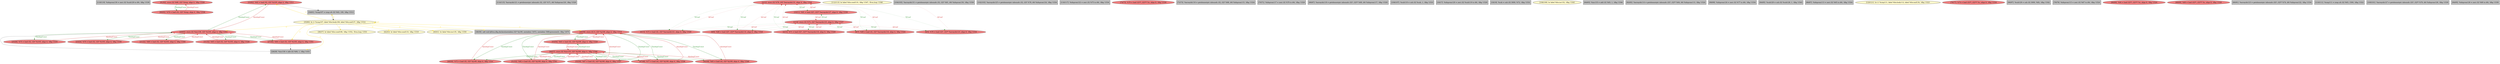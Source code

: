 
digraph G {


node6198 [fillcolor=grey,label="[118/119]  %idxprom130 = zext i32 %sub129 to i64, !dbg !1539",shape=rectangle,style=filled ]
node6197 [fillcolor=lightcoral,label="[91/92]  store i32 %68, i32* %tmp, align 4, !dbg !1528",shape=ellipse,style=filled ]
node6192 [fillcolor=lightcoral,label="[33/62]  %62 = load i32, i32* %i105, align 4, !dbg !1511",shape=ellipse,style=filled ]
node6191 [fillcolor=grey,label="[114/115]  %arrayidx121 = getelementptr inbounds i32, i32* %71, i64 %idxprom120, !dbg !1529",shape=rectangle,style=filled ]
node6190 [fillcolor=grey,label="[38/39]  call void @llvm.dbg.declare(metadata i32* %j109, metadata !1672, metadata !DIExpression()), !dbg !1675",shape=rectangle,style=filled ]
node6189 [fillcolor=lightcoral,label="[3/12]  store i32 %78, i32* %arrayidx131, align 4, !dbg !1544",shape=ellipse,style=filled ]
node6188 [fillcolor=lemonchiffon,label="[112/113]  br label %for.cond110, !dbg !1547, !llvm.loop !1548",shape=ellipse,style=filled ]
node6185 [fillcolor=grey,label="[34/61]  %cmp107 = icmp ult i32 %62, 100, !dbg !1513",shape=rectangle,style=filled ]
node6183 [fillcolor=grey,label="[104/105]  %arrayidx131 = getelementptr inbounds i32, i32* %81, i64 %idxprom130, !dbg !1539",shape=rectangle,style=filled ]
node6182 [fillcolor=lightcoral,label="[53/54]  %63 = load i32, i32* %j109, align 4, !dbg !1520",shape=ellipse,style=filled ]
node6181 [fillcolor=grey,label="[28/29]  %inc136 = add i32 %84, 1, !dbg !1551",shape=rectangle,style=filled ]
node6180 [fillcolor=grey,label="[102/103]  %arrayidx125 = getelementptr inbounds i32, i32* %76, i64 %idxprom124, !dbg !1534",shape=rectangle,style=filled ]
node6179 [fillcolor=lightcoral,label="[10/11]  %81 = load i32*, i32** %arrayidx127, align 8, !dbg !1539",shape=ellipse,style=filled ]
node6196 [fillcolor=grey,label="[116/117]  %idxprom122 = zext i32 %75 to i64, !dbg !1534",shape=rectangle,style=filled ]
node6155 [fillcolor=lightcoral,label="[74/75]  %79 = load i32**, i32*** %c, align 8, !dbg !1539",shape=ellipse,style=filled ]
node6165 [fillcolor=lightcoral,label="[27/30]  %84 = load i32, i32* %i105, align 4, !dbg !1551",shape=ellipse,style=filled ]
node6153 [fillcolor=grey,label="[72/73]  %arrayidx116 = getelementptr inbounds i32, i32* %66, i64 %idxprom115, !dbg !1524",shape=rectangle,style=filled ]
node6171 [fillcolor=lightcoral,label="[51/52]  %82 = load i32, i32* %j109, align 4, !dbg !1541",shape=ellipse,style=filled ]
node6152 [fillcolor=grey,label="[70/71]  %idxprom117 = zext i32 %70 to i64, !dbg !1529",shape=rectangle,style=filled ]
node6150 [fillcolor=lightcoral,label="[44/59]  store i32 0, i32* %j109, align 4, !dbg !1518",shape=ellipse,style=filled ]
node6194 [fillcolor=lemonchiffon,label="[36/37]  br label %for.cond106, !dbg !1552, !llvm.loop !1553",shape=ellipse,style=filled ]
node6146 [fillcolor=grey,label="[66/67]  %arrayidx118 = getelementptr inbounds i32*, i32** %69, i64 %idxprom117, !dbg !1529",shape=rectangle,style=filled ]
node6184 [fillcolor=grey,label="[106/107]  %sub119 = sub i32 %sub, 1, !dbg !1533",shape=rectangle,style=filled ]
node6141 [fillcolor=grey,label="[16/17]  %idxprom120 = zext i32 %sub119 to i64, !dbg !1529",shape=rectangle,style=filled ]
node6142 [fillcolor=grey,label="[18/19]  %sub = sub i32 3000, %72, !dbg !1532",shape=rectangle,style=filled ]
node6186 [fillcolor=lemonchiffon,label="[108/109]  br label %for.inc132, !dbg !1545",shape=ellipse,style=filled ]
node6148 [fillcolor=lightcoral,label="[23/24]  %70 = load i32, i32* %i105, align 4, !dbg !1530",shape=ellipse,style=filled ]
node6144 [fillcolor=grey,label="[64/65]  %inc133 = add i32 %83, 1, !dbg !1546",shape=rectangle,style=filled ]
node6163 [fillcolor=lemonchiffon,label="[42/43]  br label %for.cond110, !dbg !1519",shape=ellipse,style=filled ]
node6140 [fillcolor=lightcoral,label="[0/15]  %73 = load i32, i32* %arrayidx121, align 4, !dbg !1529",shape=ellipse,style=filled ]
node6160 [fillcolor=grey,label="[82/83]  %arrayidx114 = getelementptr inbounds i32*, i32** %64, i64 %idxprom113, !dbg !1524",shape=rectangle,style=filled ]
node6143 [fillcolor=lightcoral,label="[20/63]  store i32 %inc136, i32* %i105, align 4, !dbg !1551",shape=ellipse,style=filled ]
node6154 [fillcolor=lightcoral,label="[8/9]  %66 = load i32*, i32** %arrayidx114, align 8, !dbg !1524",shape=ellipse,style=filled ]
node6151 [fillcolor=lightcoral,label="[6/7]  %68 = load i32, i32* %arrayidx116, align 4, !dbg !1524",shape=ellipse,style=filled ]
node6147 [fillcolor=lightcoral,label="[49/50]  %72 = load i32, i32* %j109, align 4, !dbg !1531",shape=ellipse,style=filled ]
node6177 [fillcolor=grey,label="[98/99]  %idxprom124 = zext i32 %77 to i64, !dbg !1534",shape=rectangle,style=filled ]
node6169 [fillcolor=lightcoral,label="[90/93]  %78 = load i32, i32* %tmp, align 4, !dbg !1538",shape=ellipse,style=filled ]
node6161 [fillcolor=grey,label="[84/85]  %sub129 = sub i32 %sub128, 1, !dbg !1543",shape=rectangle,style=filled ]
node6162 [fillcolor=grey,label="[86/87]  %idxprom113 = zext i32 %65 to i64, !dbg !1524",shape=rectangle,style=filled ]
node6199 [fillcolor=lemonchiffon,label="[35/60]  br i1 %cmp107, label %for.body108, label %for.end137, !dbg !1514",shape=ellipse,style=filled ]
node6145 [fillcolor=lightcoral,label="[2/13]  %71 = load i32*, i32** %arrayidx118, align 8, !dbg !1529",shape=ellipse,style=filled ]
node6200 [fillcolor=lemonchiffon,label="[120/121]  br i1 %cmp111, label %for.body112, label %for.end134, !dbg !1523",shape=ellipse,style=filled ]
node6156 [fillcolor=lightcoral,label="[76/77]  %74 = load i32**, i32*** %c, align 8, !dbg !1534",shape=ellipse,style=filled ]
node6176 [fillcolor=grey,label="[96/97]  %sub128 = sub i32 3000, %82, !dbg !1542",shape=rectangle,style=filled ]
node6157 [fillcolor=grey,label="[78/79]  %idxprom115 = zext i32 %67 to i64, !dbg !1524",shape=rectangle,style=filled ]
node6170 [fillcolor=lightcoral,label="[21/22]  %80 = load i32, i32* %i105, align 4, !dbg !1540",shape=ellipse,style=filled ]
node6158 [fillcolor=lightcoral,label="[55/56]  %67 = load i32, i32* %j109, align 4, !dbg !1527",shape=ellipse,style=filled ]
node6193 [fillcolor=lightcoral,label="[31/32]  %65 = load i32, i32* %i105, align 4, !dbg !1526",shape=ellipse,style=filled ]
node6164 [fillcolor=lightcoral,label="[88/89]  %64 = load i32**, i32*** %c, align 8, !dbg !1524",shape=ellipse,style=filled ]
node6149 [fillcolor=lightcoral,label="[68/69]  %69 = load i32**, i32*** %c, align 8, !dbg !1529",shape=ellipse,style=filled ]
node6166 [fillcolor=lightcoral,label="[25/26]  %75 = load i32, i32* %i105, align 4, !dbg !1535",shape=ellipse,style=filled ]
node6195 [fillcolor=lemonchiffon,label="[40/41]  br label %for.inc135, !dbg !1550",shape=ellipse,style=filled ]
node6174 [fillcolor=lightcoral,label="[45/58]  %83 = load i32, i32* %j109, align 4, !dbg !1546",shape=ellipse,style=filled ]
node6159 [fillcolor=grey,label="[80/81]  %arrayidx123 = getelementptr inbounds i32*, i32** %74, i64 %idxprom122, !dbg !1534",shape=rectangle,style=filled ]
node6168 [fillcolor=lightcoral,label="[1/14]  store i32 %73, i32* %arrayidx125, align 4, !dbg !1537",shape=ellipse,style=filled ]
node6167 [fillcolor=lightcoral,label="[47/48]  %77 = load i32, i32* %j109, align 4, !dbg !1536",shape=ellipse,style=filled ]
node6187 [fillcolor=grey,label="[110/111]  %cmp111 = icmp ult i32 %63, 1500, !dbg !1522",shape=rectangle,style=filled ]
node6178 [fillcolor=grey,label="[100/101]  %arrayidx127 = getelementptr inbounds i32*, i32** %79, i64 %idxprom126, !dbg !1539",shape=rectangle,style=filled ]
node6173 [fillcolor=grey,label="[94/95]  %idxprom126 = zext i32 %80 to i64, !dbg !1539",shape=rectangle,style=filled ]
node6172 [fillcolor=lightcoral,label="[4/5]  %76 = load i32*, i32** %arrayidx123, align 8, !dbg !1534",shape=ellipse,style=filled ]
node6175 [fillcolor=lightcoral,label="[46/57]  store i32 %inc133, i32* %j109, align 4, !dbg !1546",shape=ellipse,style=filled ]

node6174->node6175 [style=solid,color=firebrick3,label="A|indep|Const",penwidth=1.0,fontcolor=firebrick3 ]
node6172->node6168 [style=dotted,color=firebrick3,label="A|Conf",penwidth=1.0,fontcolor=firebrick3 ]
node6175->node6174 [style=solid,color=forestgreen,label="T|indep|Const",penwidth=1.0,fontcolor=forestgreen ]
node6171->node6175 [style=solid,color=firebrick3,label="A|indep|Const",penwidth=1.0,fontcolor=firebrick3 ]
node6168->node6179 [style=dotted,color=forestgreen,label="T|Conf",penwidth=1.0,fontcolor=forestgreen ]
node6189->node6154 [style=dotted,color=forestgreen,label="T|Conf",penwidth=1.0,fontcolor=forestgreen ]
node6150->node6171 [style=solid,color=forestgreen,label="T|indep|Const",penwidth=1.0,fontcolor=forestgreen ]
node6140->node6168 [style=dotted,color=firebrick3,label="A|Conf",penwidth=1.0,fontcolor=firebrick3 ]
node6168->node6140 [style=dotted,color=forestgreen,label="T|Conf",penwidth=1.0,fontcolor=forestgreen ]
node6150->node6167 [style=solid,color=forestgreen,label="T|indep|Const",penwidth=1.0,fontcolor=forestgreen ]
node6170->node6143 [style=solid,color=firebrick3,label="A|indep|Const",penwidth=1.0,fontcolor=firebrick3 ]
node6165->node6181 [style=solid,color=black,label="",penwidth=0.5,fontcolor=black ]
node6150->node6158 [style=solid,color=forestgreen,label="T|indep|Const",penwidth=1.0,fontcolor=forestgreen ]
node6192->node6185 [style=solid,color=black,label="",penwidth=0.5,fontcolor=black ]
node6189->node6151 [style=dotted,color=forestgreen,label="T|Conf",penwidth=1.0,fontcolor=forestgreen ]
node6168->node6172 [style=dotted,color=forestgreen,label="T|Conf",penwidth=1.0,fontcolor=forestgreen ]
node6199->node6165 [style=solid,color=gold,label="C",penwidth=1.0,fontcolor=gold ]
node6167->node6150 [style=solid,color=firebrick3,label="A|indep|Const",penwidth=1.0,fontcolor=firebrick3 ]
node6143->node6192 [style=solid,color=forestgreen,label="T|indep|Const",penwidth=1.0,fontcolor=forestgreen ]
node6192->node6143 [style=solid,color=firebrick3,label="A|indep|Const",penwidth=1.0,fontcolor=firebrick3 ]
node6199->node6163 [style=solid,color=gold,label="C",penwidth=1.0,fontcolor=gold ]
node6140->node6189 [style=dotted,color=firebrick3,label="A|Conf",penwidth=1.0,fontcolor=firebrick3 ]
node6148->node6143 [style=solid,color=firebrick3,label="A|indep|Const",penwidth=1.0,fontcolor=firebrick3 ]
node6185->node6199 [style=solid,color=black,label="",penwidth=0.5,fontcolor=black ]
node6151->node6189 [style=dotted,color=firebrick3,label="A|Conf",penwidth=1.0,fontcolor=firebrick3 ]
node6165->node6143 [style=solid,color=firebrick3,label="A|indep|Const",penwidth=1.0,fontcolor=firebrick3 ]
node6182->node6150 [style=solid,color=firebrick3,label="A|indep|Const",penwidth=1.0,fontcolor=firebrick3 ]
node6143->node6165 [style=solid,color=forestgreen,label="T|indep|Const",penwidth=1.0,fontcolor=forestgreen ]
node6179->node6168 [style=dotted,color=firebrick3,label="A|Conf",penwidth=1.0,fontcolor=firebrick3 ]
node6199->node6150 [style=solid,color=gold,label="C",penwidth=1.0,fontcolor=gold ]
node6193->node6143 [style=solid,color=firebrick3,label="A|indep|Const",penwidth=1.0,fontcolor=firebrick3 ]
node6147->node6150 [style=solid,color=firebrick3,label="A|indep|Const",penwidth=1.0,fontcolor=firebrick3 ]
node6150->node6147 [style=solid,color=forestgreen,label="T|indep|Const",penwidth=1.0,fontcolor=forestgreen ]
node6171->node6150 [style=solid,color=firebrick3,label="A|indep|Const",penwidth=1.0,fontcolor=firebrick3 ]
node6154->node6189 [style=dotted,color=firebrick3,label="A|Conf",penwidth=1.0,fontcolor=firebrick3 ]
node6199->node6194 [style=solid,color=gold,label="C",penwidth=1.0,fontcolor=gold ]
node6151->node6168 [style=dotted,color=firebrick3,label="A|Conf",penwidth=1.0,fontcolor=firebrick3 ]
node6143->node6193 [style=solid,color=forestgreen,label="T|indep|Const",penwidth=1.0,fontcolor=forestgreen ]
node6175->node6182 [style=solid,color=forestgreen,label="T|indep|Const",penwidth=1.0,fontcolor=forestgreen ]
node6143->node6148 [style=solid,color=forestgreen,label="T|indep|Const",penwidth=1.0,fontcolor=forestgreen ]
node6199->node6181 [style=solid,color=gold,label="C",penwidth=1.0,fontcolor=gold ]
node6168->node6154 [style=dotted,color=forestgreen,label="T|Conf",penwidth=1.0,fontcolor=forestgreen ]
node6150->node6182 [style=solid,color=forestgreen,label="T|indep|Const",penwidth=1.0,fontcolor=forestgreen ]
node6182->node6175 [style=solid,color=firebrick3,label="A|indep|Const",penwidth=1.0,fontcolor=firebrick3 ]
node6174->node6150 [style=solid,color=firebrick3,label="A|indep|Const",penwidth=1.0,fontcolor=firebrick3 ]
node6199->node6199 [style=solid,color=gold,label="C",penwidth=1.0,fontcolor=gold ]
node6167->node6175 [style=solid,color=firebrick3,label="A|indep|Const",penwidth=1.0,fontcolor=firebrick3 ]
node6145->node6168 [style=dotted,color=firebrick3,label="A|Conf",penwidth=1.0,fontcolor=firebrick3 ]
node6168->node6145 [style=dotted,color=forestgreen,label="T|Conf",penwidth=1.0,fontcolor=forestgreen ]
node6143->node6166 [style=solid,color=forestgreen,label="T|indep|Const",penwidth=1.0,fontcolor=forestgreen ]
node6169->node6197 [style=solid,color=firebrick3,label="A|indep|Const",penwidth=1.0,fontcolor=firebrick3 ]
node6199->node6143 [style=solid,color=gold,label="C",penwidth=1.0,fontcolor=gold ]
node6166->node6143 [style=solid,color=firebrick3,label="A|indep|Const",penwidth=1.0,fontcolor=firebrick3 ]
node6189->node6179 [style=dotted,color=forestgreen,label="T|Conf",penwidth=1.0,fontcolor=forestgreen ]
node6158->node6150 [style=solid,color=firebrick3,label="A|indep|Const",penwidth=1.0,fontcolor=firebrick3 ]
node6199->node6192 [style=solid,color=gold,label="C",penwidth=1.0,fontcolor=gold ]
node6150->node6174 [style=solid,color=forestgreen,label="T|indep|Const",penwidth=1.0,fontcolor=forestgreen ]
node6168->node6151 [style=dotted,color=forestgreen,label="T|Conf",penwidth=1.0,fontcolor=forestgreen ]
node6175->node6171 [style=solid,color=forestgreen,label="T|indep|Const",penwidth=1.0,fontcolor=forestgreen ]
node6199->node6185 [style=solid,color=gold,label="C",penwidth=1.0,fontcolor=gold ]
node6175->node6147 [style=solid,color=forestgreen,label="T|indep|Const",penwidth=1.0,fontcolor=forestgreen ]
node6199->node6195 [style=solid,color=gold,label="C",penwidth=1.0,fontcolor=gold ]
node6147->node6175 [style=solid,color=firebrick3,label="A|indep|Const",penwidth=1.0,fontcolor=firebrick3 ]
node6172->node6189 [style=dotted,color=firebrick3,label="A|Conf",penwidth=1.0,fontcolor=firebrick3 ]
node6189->node6172 [style=dotted,color=forestgreen,label="T|Conf",penwidth=1.0,fontcolor=forestgreen ]
node6175->node6158 [style=solid,color=forestgreen,label="T|indep|Const",penwidth=1.0,fontcolor=forestgreen ]
node6179->node6189 [style=dotted,color=firebrick3,label="A|Conf",penwidth=1.0,fontcolor=firebrick3 ]
node6158->node6175 [style=solid,color=firebrick3,label="A|indep|Const",penwidth=1.0,fontcolor=firebrick3 ]
node6197->node6169 [style=solid,color=forestgreen,label="T|indep|Const",penwidth=1.0,fontcolor=forestgreen ]
node6181->node6143 [style=solid,color=black,label="",penwidth=0.5,fontcolor=black ]
node6189->node6145 [style=dotted,color=forestgreen,label="T|Conf",penwidth=1.0,fontcolor=forestgreen ]
node6154->node6168 [style=dotted,color=firebrick3,label="A|Conf",penwidth=1.0,fontcolor=firebrick3 ]
node6199->node6190 [style=solid,color=gold,label="C",penwidth=1.0,fontcolor=gold ]
node6175->node6167 [style=solid,color=forestgreen,label="T|indep|Const",penwidth=1.0,fontcolor=forestgreen ]
node6145->node6189 [style=dotted,color=firebrick3,label="A|Conf",penwidth=1.0,fontcolor=firebrick3 ]
node6143->node6170 [style=solid,color=forestgreen,label="T|indep|Const",penwidth=1.0,fontcolor=forestgreen ]
node6189->node6140 [style=dotted,color=forestgreen,label="T|Conf",penwidth=1.0,fontcolor=forestgreen ]


}
